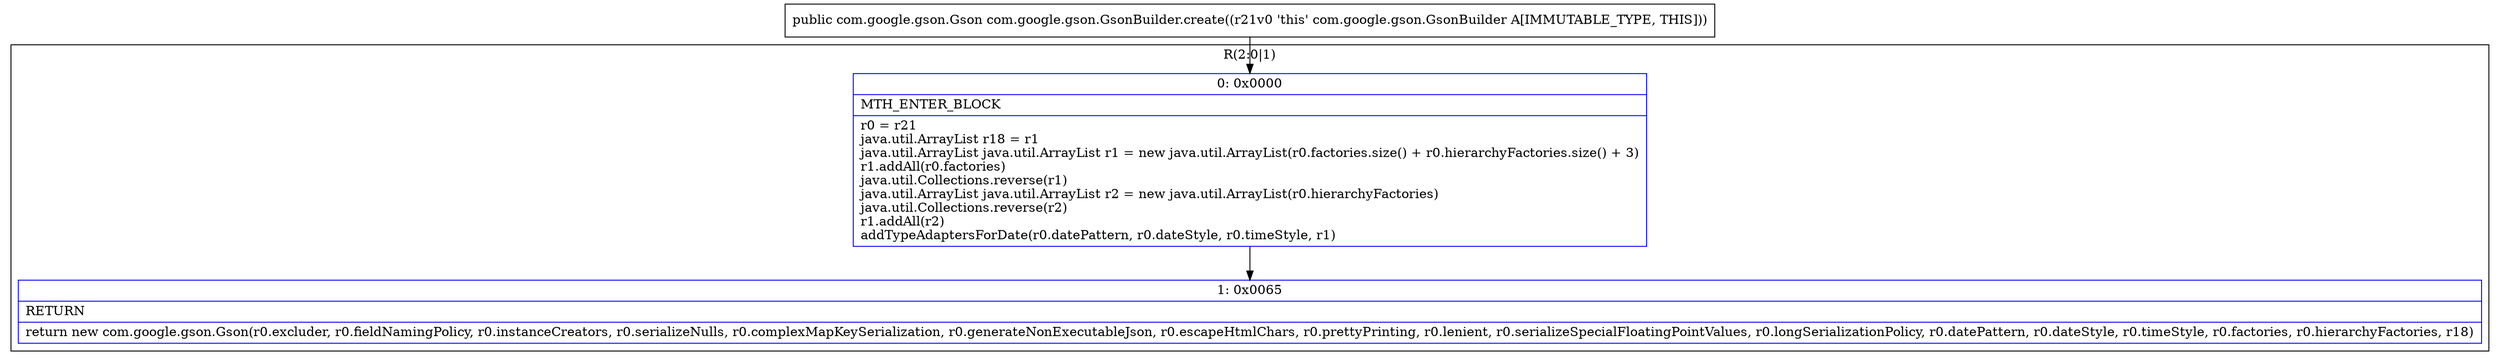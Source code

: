 digraph "CFG forcom.google.gson.GsonBuilder.create()Lcom\/google\/gson\/Gson;" {
subgraph cluster_Region_1363204641 {
label = "R(2:0|1)";
node [shape=record,color=blue];
Node_0 [shape=record,label="{0\:\ 0x0000|MTH_ENTER_BLOCK\l|r0 = r21\ljava.util.ArrayList r18 = r1\ljava.util.ArrayList java.util.ArrayList r1 = new java.util.ArrayList(r0.factories.size() + r0.hierarchyFactories.size() + 3)\lr1.addAll(r0.factories)\ljava.util.Collections.reverse(r1)\ljava.util.ArrayList java.util.ArrayList r2 = new java.util.ArrayList(r0.hierarchyFactories)\ljava.util.Collections.reverse(r2)\lr1.addAll(r2)\laddTypeAdaptersForDate(r0.datePattern, r0.dateStyle, r0.timeStyle, r1)\l}"];
Node_1 [shape=record,label="{1\:\ 0x0065|RETURN\l|return new com.google.gson.Gson(r0.excluder, r0.fieldNamingPolicy, r0.instanceCreators, r0.serializeNulls, r0.complexMapKeySerialization, r0.generateNonExecutableJson, r0.escapeHtmlChars, r0.prettyPrinting, r0.lenient, r0.serializeSpecialFloatingPointValues, r0.longSerializationPolicy, r0.datePattern, r0.dateStyle, r0.timeStyle, r0.factories, r0.hierarchyFactories, r18)\l}"];
}
MethodNode[shape=record,label="{public com.google.gson.Gson com.google.gson.GsonBuilder.create((r21v0 'this' com.google.gson.GsonBuilder A[IMMUTABLE_TYPE, THIS])) }"];
MethodNode -> Node_0;
Node_0 -> Node_1;
}

